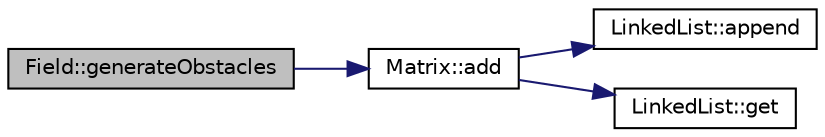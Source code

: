 digraph "Field::generateObstacles"
{
 // LATEX_PDF_SIZE
  edge [fontname="Helvetica",fontsize="10",labelfontname="Helvetica",labelfontsize="10"];
  node [fontname="Helvetica",fontsize="10",shape=record];
  rankdir="LR";
  Node1 [label="Field::generateObstacles",height=0.2,width=0.4,color="black", fillcolor="grey75", style="filled", fontcolor="black",tooltip="This method generates random obstacles, equally divided on both sides."];
  Node1 -> Node2 [color="midnightblue",fontsize="10",style="solid",fontname="Helvetica"];
  Node2 [label="Matrix::add",height=0.2,width=0.4,color="black", fillcolor="white", style="filled",URL="$class_matrix.html#a4137afb9cad774ac8e3b8563b1a5aca4",tooltip=" "];
  Node2 -> Node3 [color="midnightblue",fontsize="10",style="solid",fontname="Helvetica"];
  Node3 [label="LinkedList::append",height=0.2,width=0.4,color="black", fillcolor="white", style="filled",URL="$class_linked_list.html#a9942ec5c5a9019f719ec055cdb3b83f1",tooltip=" "];
  Node2 -> Node4 [color="midnightblue",fontsize="10",style="solid",fontname="Helvetica"];
  Node4 [label="LinkedList::get",height=0.2,width=0.4,color="black", fillcolor="white", style="filled",URL="$class_linked_list.html#a76d26f9fc7b344dc1d5bb81b853ae96e",tooltip=" "];
}
